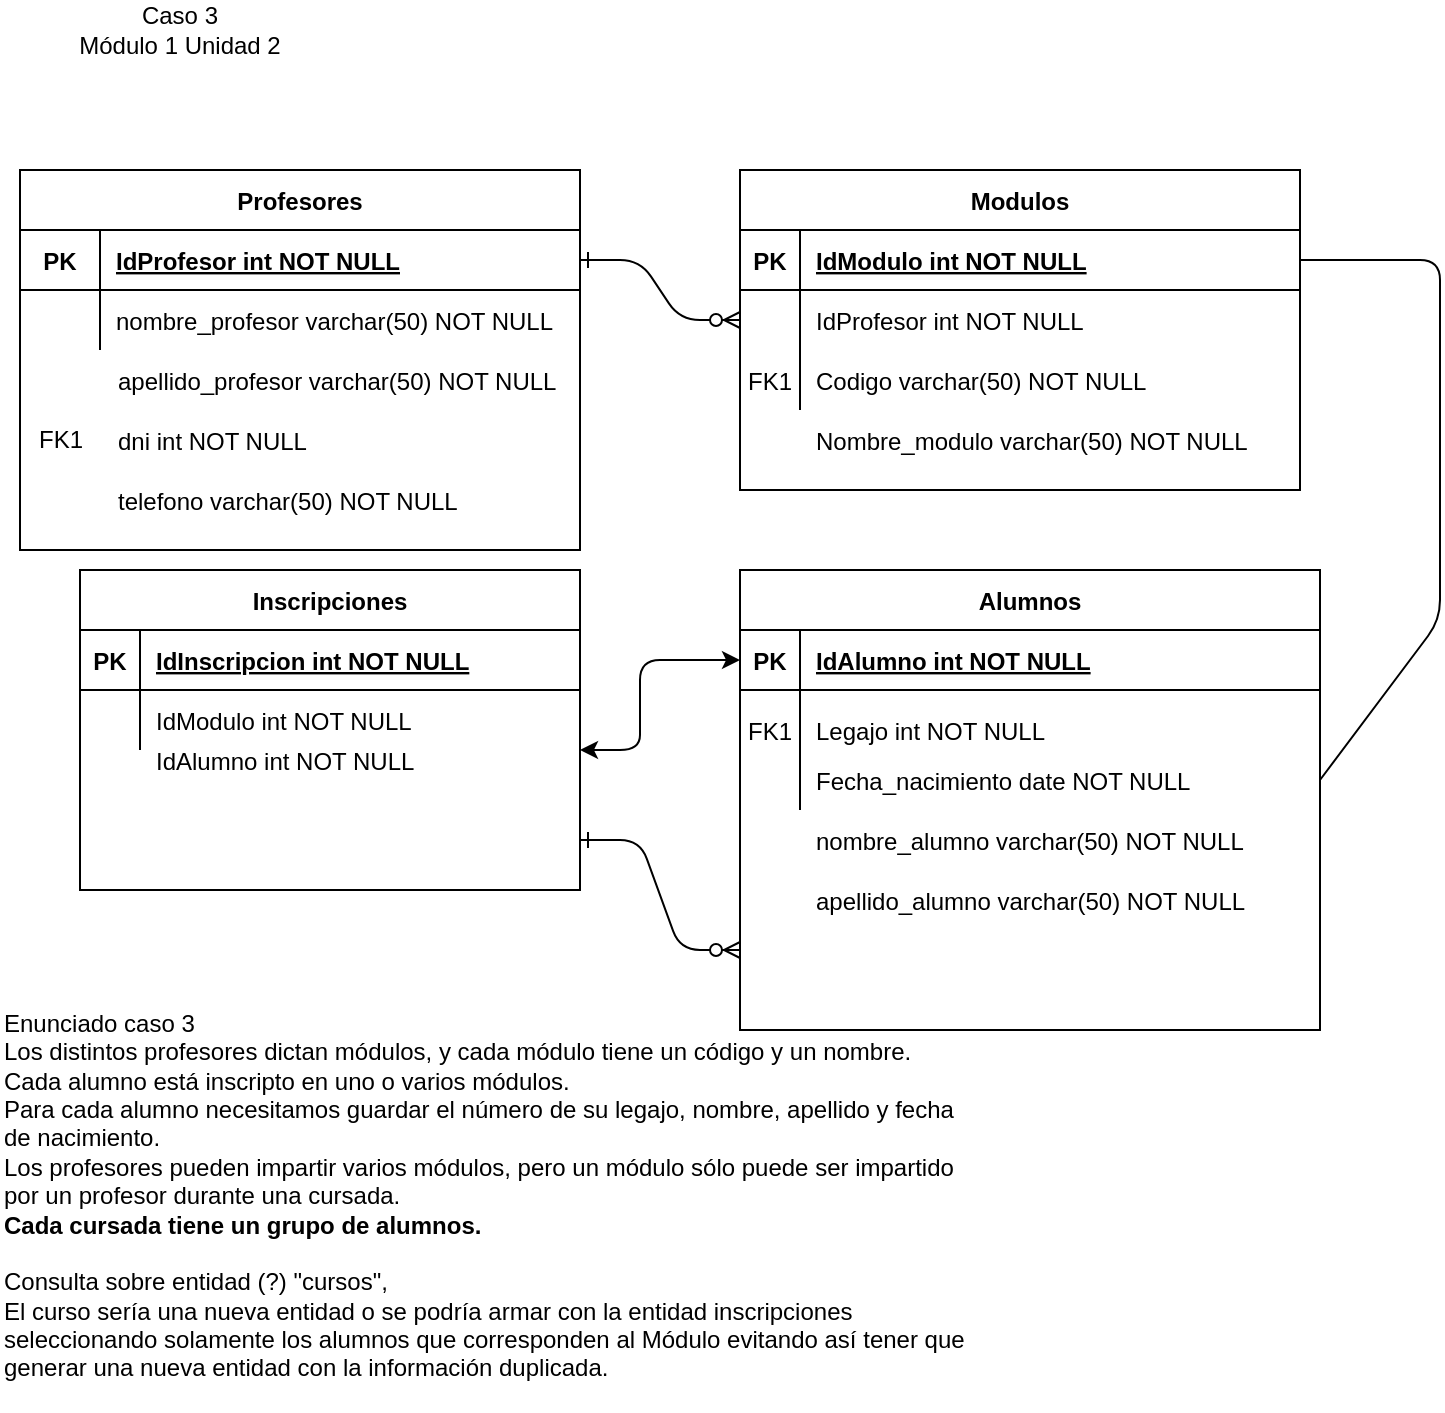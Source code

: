 <mxfile version="13.6.10" type="github">
  <diagram id="qY6m2ZeRlWgvTw5SZQ-P" name="Page-1">
    <mxGraphModel dx="796" dy="455" grid="1" gridSize="10" guides="1" tooltips="1" connect="1" arrows="1" fold="1" page="1" pageScale="1" pageWidth="827" pageHeight="1169" math="0" shadow="0">
      <root>
        <mxCell id="0" />
        <mxCell id="1" parent="0" />
        <mxCell id="qkcDjprL795d0uu2f6pP-1" value="" style="edgeStyle=entityRelationEdgeStyle;endArrow=ERzeroToMany;startArrow=ERone;endFill=1;startFill=0;" parent="1" source="qkcDjprL795d0uu2f6pP-13" target="qkcDjprL795d0uu2f6pP-6" edge="1">
          <mxGeometry width="100" height="100" relative="1" as="geometry">
            <mxPoint x="340" y="720" as="sourcePoint" />
            <mxPoint x="440" y="620" as="targetPoint" />
          </mxGeometry>
        </mxCell>
        <mxCell id="qkcDjprL795d0uu2f6pP-2" value="Modulos" style="shape=table;startSize=30;container=1;collapsible=1;childLayout=tableLayout;fixedRows=1;rowLines=0;fontStyle=1;align=center;resizeLast=1;" parent="1" vertex="1">
          <mxGeometry x="450" y="120" width="280" height="160" as="geometry" />
        </mxCell>
        <mxCell id="qkcDjprL795d0uu2f6pP-3" value="" style="shape=partialRectangle;collapsible=0;dropTarget=0;pointerEvents=0;fillColor=none;points=[[0,0.5],[1,0.5]];portConstraint=eastwest;top=0;left=0;right=0;bottom=1;" parent="qkcDjprL795d0uu2f6pP-2" vertex="1">
          <mxGeometry y="30" width="280" height="30" as="geometry" />
        </mxCell>
        <mxCell id="qkcDjprL795d0uu2f6pP-4" value="PK" style="shape=partialRectangle;overflow=hidden;connectable=0;fillColor=none;top=0;left=0;bottom=0;right=0;fontStyle=1;" parent="qkcDjprL795d0uu2f6pP-3" vertex="1">
          <mxGeometry width="30" height="30" as="geometry" />
        </mxCell>
        <mxCell id="qkcDjprL795d0uu2f6pP-5" value="IdModulo int NOT NULL " style="shape=partialRectangle;overflow=hidden;connectable=0;fillColor=none;top=0;left=0;bottom=0;right=0;align=left;spacingLeft=6;fontStyle=5;" parent="qkcDjprL795d0uu2f6pP-3" vertex="1">
          <mxGeometry x="30" width="250" height="30" as="geometry" />
        </mxCell>
        <mxCell id="qkcDjprL795d0uu2f6pP-6" value="" style="shape=partialRectangle;collapsible=0;dropTarget=0;pointerEvents=0;fillColor=none;points=[[0,0.5],[1,0.5]];portConstraint=eastwest;top=0;left=0;right=0;bottom=0;" parent="qkcDjprL795d0uu2f6pP-2" vertex="1">
          <mxGeometry y="60" width="280" height="30" as="geometry" />
        </mxCell>
        <mxCell id="qkcDjprL795d0uu2f6pP-7" value="" style="shape=partialRectangle;overflow=hidden;connectable=0;fillColor=none;top=0;left=0;bottom=0;right=0;" parent="qkcDjprL795d0uu2f6pP-6" vertex="1">
          <mxGeometry width="30" height="30" as="geometry" />
        </mxCell>
        <mxCell id="qkcDjprL795d0uu2f6pP-8" value="IdProfesor int NOT NULL" style="shape=partialRectangle;overflow=hidden;connectable=0;fillColor=none;top=0;left=0;bottom=0;right=0;align=left;spacingLeft=6;" parent="qkcDjprL795d0uu2f6pP-6" vertex="1">
          <mxGeometry x="30" width="250" height="30" as="geometry" />
        </mxCell>
        <mxCell id="qkcDjprL795d0uu2f6pP-9" value="" style="shape=partialRectangle;collapsible=0;dropTarget=0;pointerEvents=0;fillColor=none;points=[[0,0.5],[1,0.5]];portConstraint=eastwest;top=0;left=0;right=0;bottom=0;" parent="qkcDjprL795d0uu2f6pP-2" vertex="1">
          <mxGeometry y="90" width="280" height="30" as="geometry" />
        </mxCell>
        <mxCell id="qkcDjprL795d0uu2f6pP-10" value="FK1" style="shape=partialRectangle;overflow=hidden;connectable=0;fillColor=none;top=0;left=0;bottom=0;right=0;" parent="qkcDjprL795d0uu2f6pP-9" vertex="1">
          <mxGeometry width="30" height="30" as="geometry" />
        </mxCell>
        <mxCell id="qkcDjprL795d0uu2f6pP-11" value="Codigo varchar(50) NOT NULL" style="shape=partialRectangle;overflow=hidden;connectable=0;fillColor=none;top=0;left=0;bottom=0;right=0;align=left;spacingLeft=6;" parent="qkcDjprL795d0uu2f6pP-9" vertex="1">
          <mxGeometry x="30" width="250" height="30" as="geometry" />
        </mxCell>
        <mxCell id="qkcDjprL795d0uu2f6pP-12" value="Profesores" style="shape=table;startSize=30;container=1;collapsible=1;childLayout=tableLayout;fixedRows=1;rowLines=0;fontStyle=1;align=center;resizeLast=1;" parent="1" vertex="1">
          <mxGeometry x="90" y="120" width="280" height="190" as="geometry" />
        </mxCell>
        <mxCell id="qkcDjprL795d0uu2f6pP-13" value="" style="shape=partialRectangle;collapsible=0;dropTarget=0;pointerEvents=0;fillColor=none;points=[[0,0.5],[1,0.5]];portConstraint=eastwest;top=0;left=0;right=0;bottom=1;" parent="qkcDjprL795d0uu2f6pP-12" vertex="1">
          <mxGeometry y="30" width="280" height="30" as="geometry" />
        </mxCell>
        <mxCell id="qkcDjprL795d0uu2f6pP-14" value="PK" style="shape=partialRectangle;overflow=hidden;connectable=0;fillColor=none;top=0;left=0;bottom=0;right=0;fontStyle=1;" parent="qkcDjprL795d0uu2f6pP-13" vertex="1">
          <mxGeometry width="40" height="30" as="geometry" />
        </mxCell>
        <mxCell id="qkcDjprL795d0uu2f6pP-15" value="IdProfesor int NOT NULL " style="shape=partialRectangle;overflow=hidden;connectable=0;fillColor=none;top=0;left=0;bottom=0;right=0;align=left;spacingLeft=6;fontStyle=5;" parent="qkcDjprL795d0uu2f6pP-13" vertex="1">
          <mxGeometry x="40" width="240" height="30" as="geometry" />
        </mxCell>
        <mxCell id="qkcDjprL795d0uu2f6pP-16" value="" style="shape=partialRectangle;collapsible=0;dropTarget=0;pointerEvents=0;fillColor=none;points=[[0,0.5],[1,0.5]];portConstraint=eastwest;top=0;left=0;right=0;bottom=0;" parent="qkcDjprL795d0uu2f6pP-12" vertex="1">
          <mxGeometry y="60" width="280" height="30" as="geometry" />
        </mxCell>
        <mxCell id="qkcDjprL795d0uu2f6pP-17" value="" style="shape=partialRectangle;overflow=hidden;connectable=0;fillColor=none;top=0;left=0;bottom=0;right=0;" parent="qkcDjprL795d0uu2f6pP-16" vertex="1">
          <mxGeometry width="40" height="30" as="geometry" />
        </mxCell>
        <mxCell id="qkcDjprL795d0uu2f6pP-18" value="nombre_profesor varchar(50) NOT NULL" style="shape=partialRectangle;overflow=hidden;connectable=0;fillColor=none;top=0;left=0;bottom=0;right=0;align=left;spacingLeft=6;" parent="qkcDjprL795d0uu2f6pP-16" vertex="1">
          <mxGeometry x="40" width="240" height="30" as="geometry" />
        </mxCell>
        <mxCell id="qkcDjprL795d0uu2f6pP-19" value="apellido_profesor varchar(50) NOT NULL" style="shape=partialRectangle;overflow=hidden;connectable=0;fillColor=none;top=0;left=0;bottom=0;right=0;align=left;spacingLeft=6;" parent="1" vertex="1">
          <mxGeometry x="131" y="210" width="229" height="30" as="geometry" />
        </mxCell>
        <mxCell id="qkcDjprL795d0uu2f6pP-20" value="dni int NOT NULL" style="shape=partialRectangle;overflow=hidden;connectable=0;fillColor=none;top=0;left=0;bottom=0;right=0;align=left;spacingLeft=6;" parent="1" vertex="1">
          <mxGeometry x="131" y="240" width="220" height="30" as="geometry" />
        </mxCell>
        <mxCell id="qkcDjprL795d0uu2f6pP-21" value="telefono varchar(50) NOT NULL" style="shape=partialRectangle;overflow=hidden;connectable=0;fillColor=none;top=0;left=0;bottom=0;right=0;align=left;spacingLeft=6;" parent="1" vertex="1">
          <mxGeometry x="131" y="270" width="220" height="30" as="geometry" />
        </mxCell>
        <mxCell id="qkcDjprL795d0uu2f6pP-22" value="Inscripciones" style="shape=table;startSize=30;container=1;collapsible=1;childLayout=tableLayout;fixedRows=1;rowLines=0;fontStyle=1;align=center;resizeLast=1;" parent="1" vertex="1">
          <mxGeometry x="120" y="320" width="250" height="160" as="geometry" />
        </mxCell>
        <mxCell id="qkcDjprL795d0uu2f6pP-23" value="" style="shape=partialRectangle;collapsible=0;dropTarget=0;pointerEvents=0;fillColor=none;points=[[0,0.5],[1,0.5]];portConstraint=eastwest;top=0;left=0;right=0;bottom=1;" parent="qkcDjprL795d0uu2f6pP-22" vertex="1">
          <mxGeometry y="30" width="250" height="30" as="geometry" />
        </mxCell>
        <mxCell id="qkcDjprL795d0uu2f6pP-24" value="PK" style="shape=partialRectangle;overflow=hidden;connectable=0;fillColor=none;top=0;left=0;bottom=0;right=0;fontStyle=1;" parent="qkcDjprL795d0uu2f6pP-23" vertex="1">
          <mxGeometry width="30" height="30" as="geometry" />
        </mxCell>
        <mxCell id="qkcDjprL795d0uu2f6pP-25" value="IdInscripcion int NOT NULL " style="shape=partialRectangle;overflow=hidden;connectable=0;fillColor=none;top=0;left=0;bottom=0;right=0;align=left;spacingLeft=6;fontStyle=5;" parent="qkcDjprL795d0uu2f6pP-23" vertex="1">
          <mxGeometry x="30" width="220" height="30" as="geometry" />
        </mxCell>
        <mxCell id="qkcDjprL795d0uu2f6pP-26" value="" style="shape=partialRectangle;collapsible=0;dropTarget=0;pointerEvents=0;fillColor=none;points=[[0,0.5],[1,0.5]];portConstraint=eastwest;top=0;left=0;right=0;bottom=0;" parent="qkcDjprL795d0uu2f6pP-22" vertex="1">
          <mxGeometry y="60" width="250" height="30" as="geometry" />
        </mxCell>
        <mxCell id="qkcDjprL795d0uu2f6pP-27" value="" style="shape=partialRectangle;overflow=hidden;connectable=0;fillColor=none;top=0;left=0;bottom=0;right=0;" parent="qkcDjprL795d0uu2f6pP-26" vertex="1">
          <mxGeometry width="30" height="30" as="geometry" />
        </mxCell>
        <mxCell id="qkcDjprL795d0uu2f6pP-28" value="IdModulo int NOT NULL" style="shape=partialRectangle;overflow=hidden;connectable=0;fillColor=none;top=0;left=0;bottom=0;right=0;align=left;spacingLeft=6;" parent="qkcDjprL795d0uu2f6pP-26" vertex="1">
          <mxGeometry x="30" width="220" height="30" as="geometry" />
        </mxCell>
        <mxCell id="qkcDjprL795d0uu2f6pP-29" value="IdAlumno int NOT NULL" style="shape=partialRectangle;overflow=hidden;connectable=0;fillColor=none;top=0;left=0;bottom=0;right=0;align=left;spacingLeft=6;" parent="1" vertex="1">
          <mxGeometry x="150" y="400" width="220" height="30" as="geometry" />
        </mxCell>
        <mxCell id="qkcDjprL795d0uu2f6pP-32" value="" style="edgeStyle=entityRelationEdgeStyle;endArrow=ERzeroToMany;startArrow=ERone;endFill=1;startFill=0;entryX=0;entryY=0.5;entryDx=0;entryDy=0;" parent="1" edge="1">
          <mxGeometry width="100" height="100" relative="1" as="geometry">
            <mxPoint x="370" y="455" as="sourcePoint" />
            <mxPoint x="450.0" y="510" as="targetPoint" />
          </mxGeometry>
        </mxCell>
        <mxCell id="qkcDjprL795d0uu2f6pP-33" value="" style="endArrow=none;html=1;entryX=1;entryY=0.5;entryDx=0;entryDy=0;exitX=1;exitY=0.5;exitDx=0;exitDy=0;" parent="1" source="qkcDjprL795d0uu2f6pP-48" target="qkcDjprL795d0uu2f6pP-3" edge="1">
          <mxGeometry width="50" height="50" relative="1" as="geometry">
            <mxPoint x="750" y="220" as="sourcePoint" />
            <mxPoint x="800" y="170" as="targetPoint" />
            <Array as="points">
              <mxPoint x="800" y="345" />
              <mxPoint x="800" y="250" />
              <mxPoint x="800" y="165" />
              <mxPoint x="750" y="165" />
            </Array>
          </mxGeometry>
        </mxCell>
        <mxCell id="qkcDjprL795d0uu2f6pP-34" value="FK1" style="text;html=1;align=center;verticalAlign=middle;resizable=0;points=[];autosize=1;" parent="1" vertex="1">
          <mxGeometry x="90" y="245" width="40" height="20" as="geometry" />
        </mxCell>
        <mxCell id="qkcDjprL795d0uu2f6pP-35" value="" style="endArrow=classic;startArrow=classic;html=1;entryX=0;entryY=0.5;entryDx=0;entryDy=0;" parent="1" target="qkcDjprL795d0uu2f6pP-42" edge="1">
          <mxGeometry width="50" height="50" relative="1" as="geometry">
            <mxPoint x="370" y="410" as="sourcePoint" />
            <mxPoint x="120" y="380" as="targetPoint" />
            <Array as="points">
              <mxPoint x="400" y="410" />
              <mxPoint x="400" y="395" />
              <mxPoint x="400" y="365" />
            </Array>
          </mxGeometry>
        </mxCell>
        <mxCell id="qkcDjprL795d0uu2f6pP-36" value="&lt;div&gt;Caso 3&lt;/div&gt;&lt;div&gt;Módulo 1 Unidad 2&lt;/div&gt;" style="text;html=1;strokeColor=none;fillColor=none;align=center;verticalAlign=middle;whiteSpace=wrap;rounded=0;" parent="1" vertex="1">
          <mxGeometry x="110" y="40" width="120" height="20" as="geometry" />
        </mxCell>
        <mxCell id="qkcDjprL795d0uu2f6pP-37" value="FK1" style="shape=partialRectangle;overflow=hidden;connectable=0;fillColor=none;top=0;left=0;bottom=0;right=0;" parent="1" vertex="1">
          <mxGeometry x="450" y="385" width="30" height="30" as="geometry" />
        </mxCell>
        <mxCell id="qkcDjprL795d0uu2f6pP-38" value="Legajo int NOT NULL" style="shape=partialRectangle;overflow=hidden;connectable=0;fillColor=none;top=0;left=0;bottom=0;right=0;align=left;spacingLeft=6;" parent="1" vertex="1">
          <mxGeometry x="480" y="385" width="260" height="30" as="geometry" />
        </mxCell>
        <mxCell id="qkcDjprL795d0uu2f6pP-39" value="" style="shape=partialRectangle;overflow=hidden;connectable=0;fillColor=none;top=0;left=0;bottom=0;right=0;" parent="1" vertex="1">
          <mxGeometry x="450" y="410" width="30" height="30" as="geometry" />
        </mxCell>
        <mxCell id="qkcDjprL795d0uu2f6pP-40" value="Fecha_nacimiento date NOT NULL" style="shape=partialRectangle;overflow=hidden;connectable=0;fillColor=none;top=0;left=0;bottom=0;right=0;align=left;spacingLeft=6;" parent="1" vertex="1">
          <mxGeometry x="480" y="410" width="260" height="30" as="geometry" />
        </mxCell>
        <mxCell id="qkcDjprL795d0uu2f6pP-41" value="Alumnos" style="shape=table;startSize=30;container=1;collapsible=1;childLayout=tableLayout;fixedRows=1;rowLines=0;fontStyle=1;align=center;resizeLast=1;" parent="1" vertex="1">
          <mxGeometry x="450" y="320" width="290" height="230" as="geometry" />
        </mxCell>
        <mxCell id="qkcDjprL795d0uu2f6pP-42" value="" style="shape=partialRectangle;collapsible=0;dropTarget=0;pointerEvents=0;fillColor=none;points=[[0,0.5],[1,0.5]];portConstraint=eastwest;top=0;left=0;right=0;bottom=1;" parent="qkcDjprL795d0uu2f6pP-41" vertex="1">
          <mxGeometry y="30" width="290" height="30" as="geometry" />
        </mxCell>
        <mxCell id="qkcDjprL795d0uu2f6pP-43" value="PK" style="shape=partialRectangle;overflow=hidden;connectable=0;fillColor=none;top=0;left=0;bottom=0;right=0;fontStyle=1;" parent="qkcDjprL795d0uu2f6pP-42" vertex="1">
          <mxGeometry width="30" height="30" as="geometry" />
        </mxCell>
        <mxCell id="qkcDjprL795d0uu2f6pP-44" value="IdAlumno int NOT NULL " style="shape=partialRectangle;overflow=hidden;connectable=0;fillColor=none;top=0;left=0;bottom=0;right=0;align=left;spacingLeft=6;fontStyle=5;" parent="qkcDjprL795d0uu2f6pP-42" vertex="1">
          <mxGeometry x="30" width="260" height="30" as="geometry" />
        </mxCell>
        <mxCell id="qkcDjprL795d0uu2f6pP-45" value="" style="shape=partialRectangle;collapsible=0;dropTarget=0;pointerEvents=0;fillColor=none;points=[[0,0.5],[1,0.5]];portConstraint=eastwest;top=0;left=0;right=0;bottom=0;" parent="qkcDjprL795d0uu2f6pP-41" vertex="1">
          <mxGeometry y="60" width="290" height="30" as="geometry" />
        </mxCell>
        <mxCell id="qkcDjprL795d0uu2f6pP-46" value="" style="shape=partialRectangle;overflow=hidden;connectable=0;fillColor=none;top=0;left=0;bottom=0;right=0;" parent="qkcDjprL795d0uu2f6pP-45" vertex="1">
          <mxGeometry width="30" height="30" as="geometry" />
        </mxCell>
        <mxCell id="qkcDjprL795d0uu2f6pP-47" value="&#xa;&#xa;" style="shape=partialRectangle;overflow=hidden;connectable=0;fillColor=none;top=0;left=0;bottom=0;right=0;align=left;spacingLeft=6;" parent="qkcDjprL795d0uu2f6pP-45" vertex="1">
          <mxGeometry x="30" width="260" height="30" as="geometry" />
        </mxCell>
        <mxCell id="qkcDjprL795d0uu2f6pP-48" value="" style="shape=partialRectangle;collapsible=0;dropTarget=0;pointerEvents=0;fillColor=none;points=[[0,0.5],[1,0.5]];portConstraint=eastwest;top=0;left=0;right=0;bottom=0;" parent="qkcDjprL795d0uu2f6pP-41" vertex="1">
          <mxGeometry y="90" width="290" height="30" as="geometry" />
        </mxCell>
        <mxCell id="qkcDjprL795d0uu2f6pP-49" value="" style="shape=partialRectangle;overflow=hidden;connectable=0;fillColor=none;top=0;left=0;bottom=0;right=0;fontStyle=1" parent="qkcDjprL795d0uu2f6pP-48" vertex="1">
          <mxGeometry width="30" height="30" as="geometry" />
        </mxCell>
        <mxCell id="qkcDjprL795d0uu2f6pP-50" value="" style="shape=partialRectangle;overflow=hidden;connectable=0;fillColor=none;top=0;left=0;bottom=0;right=0;align=left;spacingLeft=6;fontStyle=1" parent="qkcDjprL795d0uu2f6pP-48" vertex="1">
          <mxGeometry x="30" width="260" height="30" as="geometry" />
        </mxCell>
        <mxCell id="qkcDjprL795d0uu2f6pP-52" value="Nombre_modulo varchar(50) NOT NULL" style="shape=partialRectangle;overflow=hidden;connectable=0;fillColor=none;top=0;left=0;bottom=0;right=0;align=left;spacingLeft=6;" parent="1" vertex="1">
          <mxGeometry x="480" y="240" width="230" height="30" as="geometry" />
        </mxCell>
        <mxCell id="qkcDjprL795d0uu2f6pP-53" value="nombre_alumno varchar(50) NOT NULL" style="shape=partialRectangle;overflow=hidden;connectable=0;fillColor=none;top=0;left=0;bottom=0;right=0;align=left;spacingLeft=6;fontStyle=0" parent="1" vertex="1">
          <mxGeometry x="480" y="440" width="260" height="30" as="geometry" />
        </mxCell>
        <mxCell id="qkcDjprL795d0uu2f6pP-54" value="apellido_alumno varchar(50) NOT NULL" style="shape=partialRectangle;overflow=hidden;connectable=0;fillColor=none;top=0;left=0;bottom=0;right=0;align=left;spacingLeft=6;fontStyle=0" parent="1" vertex="1">
          <mxGeometry x="480" y="470" width="260" height="30" as="geometry" />
        </mxCell>
        <mxCell id="fMotSI3_V-ErnV_rXtlX-1" value="&lt;div align=&quot;left&quot;&gt;Enunciado caso 3&lt;br&gt;&lt;/div&gt;&lt;div align=&quot;left&quot;&gt;Los distintos profesores dictan módulos, y cada módulo tiene un código y un nombre.&lt;br&gt;Cada alumno está inscripto en uno o varios módulos.&lt;br&gt;Para cada alumno necesitamos guardar el número de su legajo, nombre, apellido y fecha&lt;br&gt;de nacimiento.&lt;br&gt;Los profesores pueden impartir varios módulos, pero un módulo sólo puede ser impartido&lt;br&gt;por un profesor durante una cursada.&lt;br&gt;&lt;b&gt;Cada cursada tiene un grupo de alumnos.&lt;/b&gt;&lt;/div&gt;&lt;div align=&quot;left&quot;&gt;&lt;br&gt;&lt;/div&gt;&lt;div align=&quot;left&quot;&gt;Consulta sobre entidad (?) &quot;cursos&quot;,&lt;/div&gt;&lt;div align=&quot;left&quot;&gt;El curso sería una nueva entidad o se podría armar con la entidad inscripciones seleccionando solamente los alumnos que corresponden al Módulo evitando así tener que generar una nueva entidad con la información duplicada.&lt;br&gt;&lt;/div&gt;&lt;div align=&quot;left&quot;&gt;&lt;br&gt;&lt;/div&gt;" style="text;html=1;strokeColor=none;fillColor=none;align=left;verticalAlign=middle;whiteSpace=wrap;rounded=0;" vertex="1" parent="1">
          <mxGeometry x="80" y="560" width="490" height="160" as="geometry" />
        </mxCell>
      </root>
    </mxGraphModel>
  </diagram>
</mxfile>
